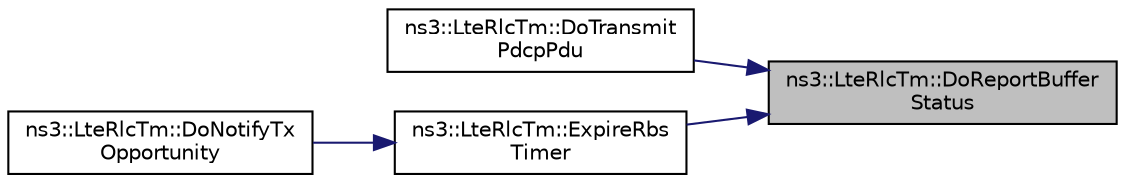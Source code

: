 digraph "ns3::LteRlcTm::DoReportBufferStatus"
{
 // LATEX_PDF_SIZE
  edge [fontname="Helvetica",fontsize="10",labelfontname="Helvetica",labelfontsize="10"];
  node [fontname="Helvetica",fontsize="10",shape=record];
  rankdir="RL";
  Node1 [label="ns3::LteRlcTm::DoReportBuffer\lStatus",height=0.2,width=0.4,color="black", fillcolor="grey75", style="filled", fontcolor="black",tooltip="Report buffer status."];
  Node1 -> Node2 [dir="back",color="midnightblue",fontsize="10",style="solid",fontname="Helvetica"];
  Node2 [label="ns3::LteRlcTm::DoTransmit\lPdcpPdu",height=0.2,width=0.4,color="black", fillcolor="white", style="filled",URL="$classns3_1_1_lte_rlc_tm.html#a9c3f90afde1ca6665a9744a648e1dc9b",tooltip="RLC SAP."];
  Node1 -> Node3 [dir="back",color="midnightblue",fontsize="10",style="solid",fontname="Helvetica"];
  Node3 [label="ns3::LteRlcTm::ExpireRbs\lTimer",height=0.2,width=0.4,color="black", fillcolor="white", style="filled",URL="$classns3_1_1_lte_rlc_tm.html#a7024f02eff50e3804b07027f0826a784",tooltip="Expire RBS timer function."];
  Node3 -> Node4 [dir="back",color="midnightblue",fontsize="10",style="solid",fontname="Helvetica"];
  Node4 [label="ns3::LteRlcTm::DoNotifyTx\lOpportunity",height=0.2,width=0.4,color="black", fillcolor="white", style="filled",URL="$classns3_1_1_lte_rlc_tm.html#a949128e01adac9874c0db442cf9211a5",tooltip="MAC SAP."];
}
